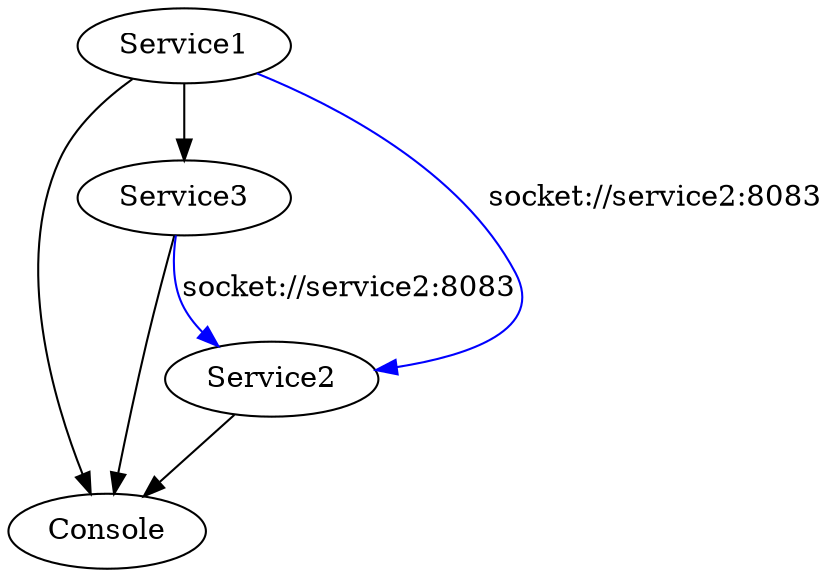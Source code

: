 digraph G {
	Service1 -> Console; 
	Service1 -> Service3; 
	Service2 -> Console; 
	Service3 -> Console; 
	Service1 -> Service2[ label= "socket://service2:8083" color="blue"];
	Service3 -> Service2[ label= "socket://service2:8083" color="blue"];
}
